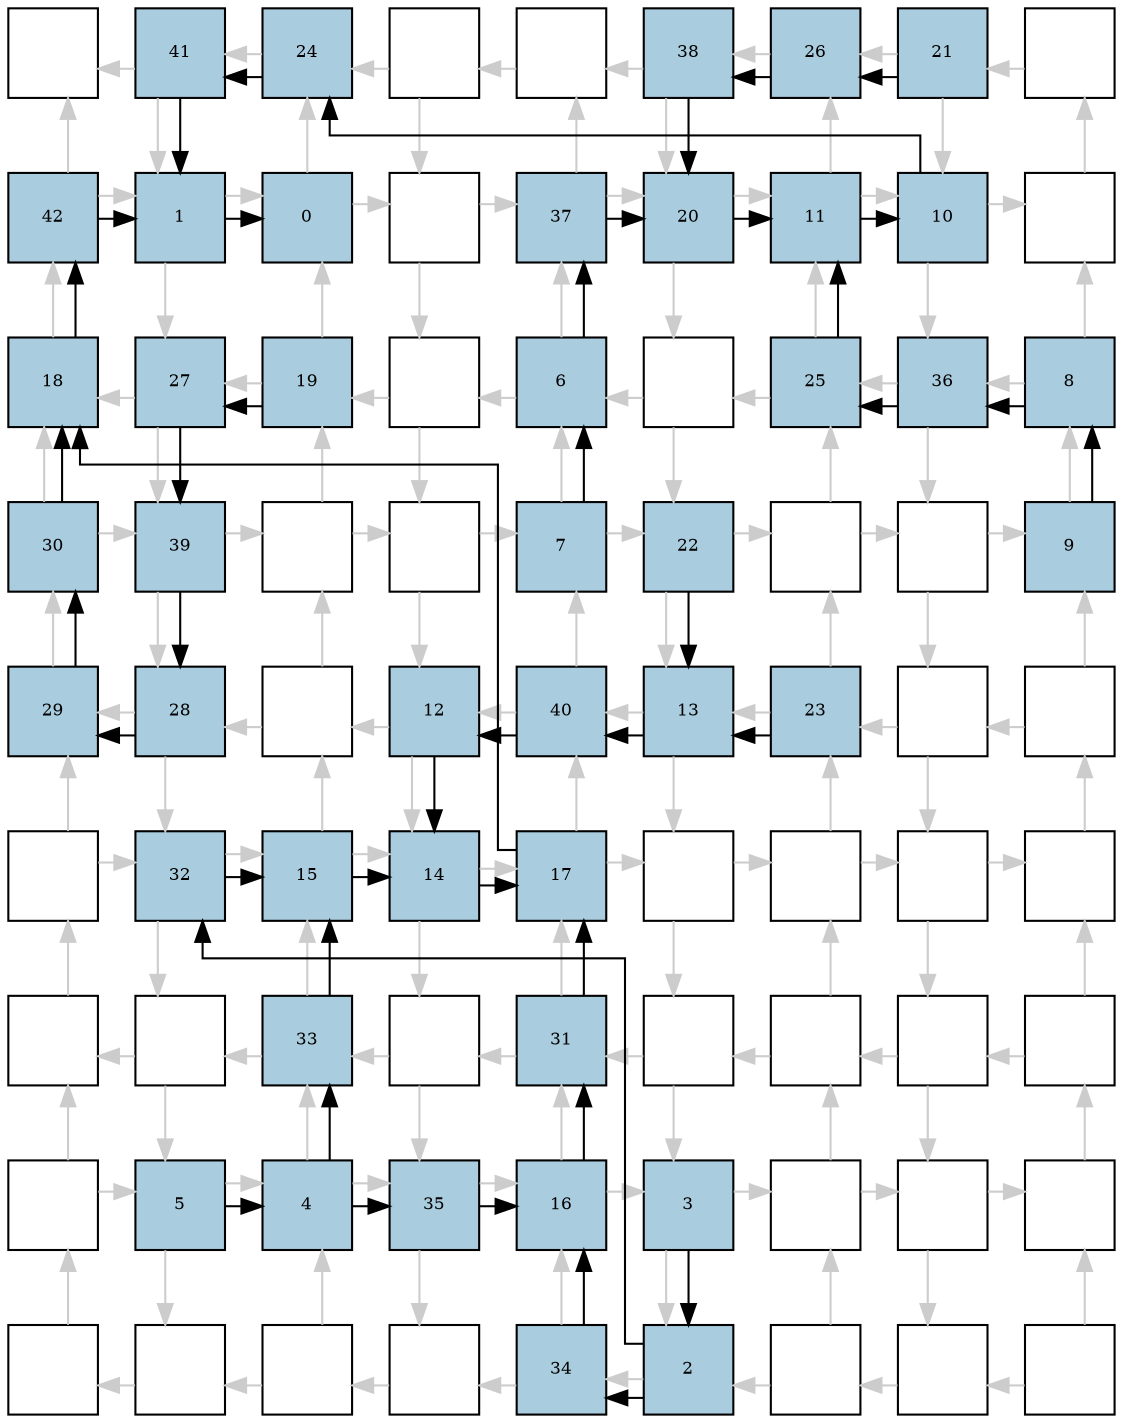digraph layout{
rankdir=TB; 

splines=ortho; 

node [style=filled shape=square fixedsize=true width=0.6];
0[label="", fontsize=8, fillcolor="#ffffff"];
1[label="41", fontsize=8, fillcolor="#a9ccde"];
2[label="24", fontsize=8, fillcolor="#a9ccde"];
3[label="", fontsize=8, fillcolor="#ffffff"];
4[label="", fontsize=8, fillcolor="#ffffff"];
5[label="38", fontsize=8, fillcolor="#a9ccde"];
6[label="26", fontsize=8, fillcolor="#a9ccde"];
7[label="21", fontsize=8, fillcolor="#a9ccde"];
8[label="", fontsize=8, fillcolor="#ffffff"];
9[label="42", fontsize=8, fillcolor="#a9ccde"];
10[label="1", fontsize=8, fillcolor="#a9ccde"];
11[label="0", fontsize=8, fillcolor="#a9ccde"];
12[label="", fontsize=8, fillcolor="#ffffff"];
13[label="37", fontsize=8, fillcolor="#a9ccde"];
14[label="20", fontsize=8, fillcolor="#a9ccde"];
15[label="11", fontsize=8, fillcolor="#a9ccde"];
16[label="10", fontsize=8, fillcolor="#a9ccde"];
17[label="", fontsize=8, fillcolor="#ffffff"];
18[label="18", fontsize=8, fillcolor="#a9ccde"];
19[label="27", fontsize=8, fillcolor="#a9ccde"];
20[label="19", fontsize=8, fillcolor="#a9ccde"];
21[label="", fontsize=8, fillcolor="#ffffff"];
22[label="6", fontsize=8, fillcolor="#a9ccde"];
23[label="", fontsize=8, fillcolor="#ffffff"];
24[label="25", fontsize=8, fillcolor="#a9ccde"];
25[label="36", fontsize=8, fillcolor="#a9ccde"];
26[label="8", fontsize=8, fillcolor="#a9ccde"];
27[label="30", fontsize=8, fillcolor="#a9ccde"];
28[label="39", fontsize=8, fillcolor="#a9ccde"];
29[label="", fontsize=8, fillcolor="#ffffff"];
30[label="", fontsize=8, fillcolor="#ffffff"];
31[label="7", fontsize=8, fillcolor="#a9ccde"];
32[label="22", fontsize=8, fillcolor="#a9ccde"];
33[label="", fontsize=8, fillcolor="#ffffff"];
34[label="", fontsize=8, fillcolor="#ffffff"];
35[label="9", fontsize=8, fillcolor="#a9ccde"];
36[label="29", fontsize=8, fillcolor="#a9ccde"];
37[label="28", fontsize=8, fillcolor="#a9ccde"];
38[label="", fontsize=8, fillcolor="#ffffff"];
39[label="12", fontsize=8, fillcolor="#a9ccde"];
40[label="40", fontsize=8, fillcolor="#a9ccde"];
41[label="13", fontsize=8, fillcolor="#a9ccde"];
42[label="23", fontsize=8, fillcolor="#a9ccde"];
43[label="", fontsize=8, fillcolor="#ffffff"];
44[label="", fontsize=8, fillcolor="#ffffff"];
45[label="", fontsize=8, fillcolor="#ffffff"];
46[label="32", fontsize=8, fillcolor="#a9ccde"];
47[label="15", fontsize=8, fillcolor="#a9ccde"];
48[label="14", fontsize=8, fillcolor="#a9ccde"];
49[label="17", fontsize=8, fillcolor="#a9ccde"];
50[label="", fontsize=8, fillcolor="#ffffff"];
51[label="", fontsize=8, fillcolor="#ffffff"];
52[label="", fontsize=8, fillcolor="#ffffff"];
53[label="", fontsize=8, fillcolor="#ffffff"];
54[label="", fontsize=8, fillcolor="#ffffff"];
55[label="", fontsize=8, fillcolor="#ffffff"];
56[label="33", fontsize=8, fillcolor="#a9ccde"];
57[label="", fontsize=8, fillcolor="#ffffff"];
58[label="31", fontsize=8, fillcolor="#a9ccde"];
59[label="", fontsize=8, fillcolor="#ffffff"];
60[label="", fontsize=8, fillcolor="#ffffff"];
61[label="", fontsize=8, fillcolor="#ffffff"];
62[label="", fontsize=8, fillcolor="#ffffff"];
63[label="", fontsize=8, fillcolor="#ffffff"];
64[label="5", fontsize=8, fillcolor="#a9ccde"];
65[label="4", fontsize=8, fillcolor="#a9ccde"];
66[label="35", fontsize=8, fillcolor="#a9ccde"];
67[label="16", fontsize=8, fillcolor="#a9ccde"];
68[label="3", fontsize=8, fillcolor="#a9ccde"];
69[label="", fontsize=8, fillcolor="#ffffff"];
70[label="", fontsize=8, fillcolor="#ffffff"];
71[label="", fontsize=8, fillcolor="#ffffff"];
72[label="", fontsize=8, fillcolor="#ffffff"];
73[label="", fontsize=8, fillcolor="#ffffff"];
74[label="", fontsize=8, fillcolor="#ffffff"];
75[label="", fontsize=8, fillcolor="#ffffff"];
76[label="34", fontsize=8, fillcolor="#a9ccde"];
77[label="2", fontsize=8, fillcolor="#a9ccde"];
78[label="", fontsize=8, fillcolor="#ffffff"];
79[label="", fontsize=8, fillcolor="#ffffff"];
80[label="", fontsize=8, fillcolor="#ffffff"];
edge [constraint=false, style=vis];
1 -> 0 [color="#cccccc"];
1 -> 10 [color="#cccccc"];
2 -> 1 [color="#cccccc"];
3 -> 2 [color="#cccccc"];
3 -> 12 [color="#cccccc"];
4 -> 3 [color="#cccccc"];
5 -> 4 [color="#cccccc"];
5 -> 14 [color="#cccccc"];
6 -> 5 [color="#cccccc"];
7 -> 6 [color="#cccccc"];
7 -> 16 [color="#cccccc"];
8 -> 7 [color="#cccccc"];
9 -> 10 [color="#cccccc"];
9 -> 0 [color="#cccccc"];
10 -> 19 [color="#cccccc"];
10 -> 11 [color="#cccccc"];
11 -> 12 [color="#cccccc"];
11 -> 2 [color="#cccccc"];
12 -> 21 [color="#cccccc"];
12 -> 13 [color="#cccccc"];
13 -> 14 [color="#cccccc"];
13 -> 4 [color="#cccccc"];
14 -> 23 [color="#cccccc"];
14 -> 15 [color="#cccccc"];
15 -> 16 [color="#cccccc"];
15 -> 6 [color="#cccccc"];
16 -> 25 [color="#cccccc"];
16 -> 17 [color="#cccccc"];
17 -> 8 [color="#cccccc"];
18 -> 9 [color="#cccccc"];
19 -> 18 [color="#cccccc"];
19 -> 28 [color="#cccccc"];
20 -> 11 [color="#cccccc"];
20 -> 19 [color="#cccccc"];
21 -> 20 [color="#cccccc"];
21 -> 30 [color="#cccccc"];
22 -> 13 [color="#cccccc"];
22 -> 21 [color="#cccccc"];
23 -> 22 [color="#cccccc"];
23 -> 32 [color="#cccccc"];
24 -> 15 [color="#cccccc"];
24 -> 23 [color="#cccccc"];
25 -> 24 [color="#cccccc"];
25 -> 34 [color="#cccccc"];
26 -> 17 [color="#cccccc"];
26 -> 25 [color="#cccccc"];
27 -> 28 [color="#cccccc"];
27 -> 18 [color="#cccccc"];
28 -> 37 [color="#cccccc"];
28 -> 29 [color="#cccccc"];
29 -> 30 [color="#cccccc"];
29 -> 20 [color="#cccccc"];
30 -> 39 [color="#cccccc"];
30 -> 31 [color="#cccccc"];
31 -> 32 [color="#cccccc"];
31 -> 22 [color="#cccccc"];
32 -> 41 [color="#cccccc"];
32 -> 33 [color="#cccccc"];
33 -> 34 [color="#cccccc"];
33 -> 24 [color="#cccccc"];
34 -> 43 [color="#cccccc"];
34 -> 35 [color="#cccccc"];
35 -> 26 [color="#cccccc"];
36 -> 27 [color="#cccccc"];
37 -> 36 [color="#cccccc"];
37 -> 46 [color="#cccccc"];
38 -> 29 [color="#cccccc"];
38 -> 37 [color="#cccccc"];
39 -> 38 [color="#cccccc"];
39 -> 48 [color="#cccccc"];
40 -> 31 [color="#cccccc"];
40 -> 39 [color="#cccccc"];
41 -> 40 [color="#cccccc"];
41 -> 50 [color="#cccccc"];
42 -> 33 [color="#cccccc"];
42 -> 41 [color="#cccccc"];
43 -> 42 [color="#cccccc"];
43 -> 52 [color="#cccccc"];
44 -> 35 [color="#cccccc"];
44 -> 43 [color="#cccccc"];
45 -> 46 [color="#cccccc"];
45 -> 36 [color="#cccccc"];
46 -> 55 [color="#cccccc"];
46 -> 47 [color="#cccccc"];
47 -> 48 [color="#cccccc"];
47 -> 38 [color="#cccccc"];
48 -> 57 [color="#cccccc"];
48 -> 49 [color="#cccccc"];
49 -> 50 [color="#cccccc"];
49 -> 40 [color="#cccccc"];
50 -> 59 [color="#cccccc"];
50 -> 51 [color="#cccccc"];
51 -> 52 [color="#cccccc"];
51 -> 42 [color="#cccccc"];
52 -> 61 [color="#cccccc"];
52 -> 53 [color="#cccccc"];
53 -> 44 [color="#cccccc"];
54 -> 45 [color="#cccccc"];
55 -> 54 [color="#cccccc"];
55 -> 64 [color="#cccccc"];
56 -> 47 [color="#cccccc"];
56 -> 55 [color="#cccccc"];
57 -> 56 [color="#cccccc"];
57 -> 66 [color="#cccccc"];
58 -> 49 [color="#cccccc"];
58 -> 57 [color="#cccccc"];
59 -> 58 [color="#cccccc"];
59 -> 68 [color="#cccccc"];
60 -> 51 [color="#cccccc"];
60 -> 59 [color="#cccccc"];
61 -> 60 [color="#cccccc"];
61 -> 70 [color="#cccccc"];
62 -> 53 [color="#cccccc"];
62 -> 61 [color="#cccccc"];
63 -> 64 [color="#cccccc"];
63 -> 54 [color="#cccccc"];
64 -> 73 [color="#cccccc"];
64 -> 65 [color="#cccccc"];
65 -> 66 [color="#cccccc"];
65 -> 56 [color="#cccccc"];
66 -> 75 [color="#cccccc"];
66 -> 67 [color="#cccccc"];
67 -> 68 [color="#cccccc"];
67 -> 58 [color="#cccccc"];
68 -> 77 [color="#cccccc"];
68 -> 69 [color="#cccccc"];
69 -> 70 [color="#cccccc"];
69 -> 60 [color="#cccccc"];
70 -> 79 [color="#cccccc"];
70 -> 71 [color="#cccccc"];
71 -> 62 [color="#cccccc"];
72 -> 63 [color="#cccccc"];
73 -> 72 [color="#cccccc"];
74 -> 65 [color="#cccccc"];
74 -> 73 [color="#cccccc"];
75 -> 74 [color="#cccccc"];
76 -> 67 [color="#cccccc"];
76 -> 75 [color="#cccccc"];
77 -> 76 [color="#cccccc"];
78 -> 69 [color="#cccccc"];
78 -> 77 [color="#cccccc"];
79 -> 78 [color="#cccccc"];
80 -> 71 [color="#cccccc"];
80 -> 79 [color="#cccccc"];
77 -> 46;
46 -> 47;
65 -> 56;
56 -> 47;
77 -> 76;
76 -> 67;
65 -> 66;
66 -> 67;
39 -> 48;
47 -> 48;
42 -> 41;
32 -> 41;
10 -> 11;
16 -> 2;
2 -> 1;
1 -> 10;
18 -> 9;
9 -> 10;
26 -> 25;
25 -> 24;
24 -> 15;
14 -> 15;
22 -> 13;
13 -> 14;
7 -> 6;
6 -> 5;
5 -> 14;
20 -> 19;
19 -> 28;
28 -> 37;
37 -> 36;
36 -> 27;
27 -> 18;
49 -> 18;
48 -> 49;
67 -> 58;
58 -> 49;
64 -> 65;
68 -> 77;
31 -> 22;
35 -> 26;
15 -> 16;
41 -> 40;
40 -> 39;
edge [constraint=true, style=invis];
0 -> 9 -> 18 -> 27 -> 36 -> 45 -> 54 -> 63 -> 72;
1 -> 10 -> 19 -> 28 -> 37 -> 46 -> 55 -> 64 -> 73;
2 -> 11 -> 20 -> 29 -> 38 -> 47 -> 56 -> 65 -> 74;
3 -> 12 -> 21 -> 30 -> 39 -> 48 -> 57 -> 66 -> 75;
4 -> 13 -> 22 -> 31 -> 40 -> 49 -> 58 -> 67 -> 76;
5 -> 14 -> 23 -> 32 -> 41 -> 50 -> 59 -> 68 -> 77;
6 -> 15 -> 24 -> 33 -> 42 -> 51 -> 60 -> 69 -> 78;
7 -> 16 -> 25 -> 34 -> 43 -> 52 -> 61 -> 70 -> 79;
8 -> 17 -> 26 -> 35 -> 44 -> 53 -> 62 -> 71 -> 80;
rank = same { 0 -> 1 -> 2 -> 3 -> 4 -> 5 -> 6 -> 7 -> 8;};
rank = same { 9 -> 10 -> 11 -> 12 -> 13 -> 14 -> 15 -> 16 -> 17;};
rank = same { 18 -> 19 -> 20 -> 21 -> 22 -> 23 -> 24 -> 25 -> 26;};
rank = same { 27 -> 28 -> 29 -> 30 -> 31 -> 32 -> 33 -> 34 -> 35;};
rank = same { 36 -> 37 -> 38 -> 39 -> 40 -> 41 -> 42 -> 43 -> 44;};
rank = same { 45 -> 46 -> 47 -> 48 -> 49 -> 50 -> 51 -> 52 -> 53;};
rank = same { 54 -> 55 -> 56 -> 57 -> 58 -> 59 -> 60 -> 61 -> 62;};
rank = same { 63 -> 64 -> 65 -> 66 -> 67 -> 68 -> 69 -> 70 -> 71;};
rank = same { 72 -> 73 -> 74 -> 75 -> 76 -> 77 -> 78 -> 79 -> 80;};
}
